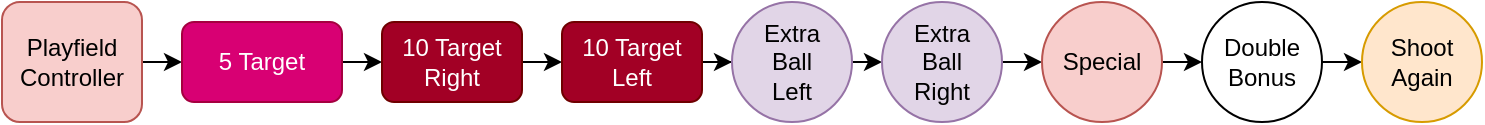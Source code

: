 <mxfile version="16.2.7" type="device"><diagram id="nQC83BNGX7hY9wkKAqvA" name="Page-1"><mxGraphModel dx="1422" dy="762" grid="1" gridSize="10" guides="1" tooltips="1" connect="1" arrows="1" fold="1" page="1" pageScale="1" pageWidth="850" pageHeight="1100" math="0" shadow="0"><root><mxCell id="0"/><mxCell id="1" parent="0"/><mxCell id="tRzG07yxQn95GQV_hKka-11" style="edgeStyle=orthogonalEdgeStyle;rounded=0;orthogonalLoop=1;jettySize=auto;html=1;exitX=1;exitY=0.5;exitDx=0;exitDy=0;entryX=0;entryY=0.5;entryDx=0;entryDy=0;" edge="1" parent="1" source="tRzG07yxQn95GQV_hKka-1" target="tRzG07yxQn95GQV_hKka-2"><mxGeometry relative="1" as="geometry"/></mxCell><mxCell id="tRzG07yxQn95GQV_hKka-1" value="Playfield&lt;br&gt;Controller" style="rounded=1;whiteSpace=wrap;html=1;fillColor=#f8cecc;strokeColor=#b85450;" vertex="1" parent="1"><mxGeometry x="30" y="70" width="70" height="60" as="geometry"/></mxCell><mxCell id="tRzG07yxQn95GQV_hKka-12" style="edgeStyle=orthogonalEdgeStyle;rounded=0;orthogonalLoop=1;jettySize=auto;html=1;exitX=1;exitY=0.5;exitDx=0;exitDy=0;entryX=0;entryY=0.5;entryDx=0;entryDy=0;" edge="1" parent="1" source="tRzG07yxQn95GQV_hKka-2" target="tRzG07yxQn95GQV_hKka-3"><mxGeometry relative="1" as="geometry"/></mxCell><mxCell id="tRzG07yxQn95GQV_hKka-2" value="5 Target" style="rounded=1;whiteSpace=wrap;html=1;fillColor=#d80073;strokeColor=#A50040;fontColor=#ffffff;" vertex="1" parent="1"><mxGeometry x="120" y="80" width="80" height="40" as="geometry"/></mxCell><mxCell id="tRzG07yxQn95GQV_hKka-13" style="edgeStyle=orthogonalEdgeStyle;rounded=0;orthogonalLoop=1;jettySize=auto;html=1;exitX=1;exitY=0.5;exitDx=0;exitDy=0;entryX=0;entryY=0.5;entryDx=0;entryDy=0;" edge="1" parent="1" source="tRzG07yxQn95GQV_hKka-3" target="tRzG07yxQn95GQV_hKka-4"><mxGeometry relative="1" as="geometry"/></mxCell><mxCell id="tRzG07yxQn95GQV_hKka-3" value="10 Target Right" style="rounded=1;whiteSpace=wrap;html=1;fillColor=#a20025;fontColor=#ffffff;strokeColor=#6F0000;" vertex="1" parent="1"><mxGeometry x="220" y="80" width="70" height="40" as="geometry"/></mxCell><mxCell id="tRzG07yxQn95GQV_hKka-14" style="edgeStyle=orthogonalEdgeStyle;rounded=0;orthogonalLoop=1;jettySize=auto;html=1;exitX=1;exitY=0.5;exitDx=0;exitDy=0;" edge="1" parent="1" source="tRzG07yxQn95GQV_hKka-4" target="tRzG07yxQn95GQV_hKka-6"><mxGeometry relative="1" as="geometry"/></mxCell><mxCell id="tRzG07yxQn95GQV_hKka-4" value="10 Target Left" style="rounded=1;whiteSpace=wrap;html=1;fillColor=#a20025;fontColor=#ffffff;strokeColor=#6F0000;" vertex="1" parent="1"><mxGeometry x="310" y="80" width="70" height="40" as="geometry"/></mxCell><mxCell id="tRzG07yxQn95GQV_hKka-15" style="edgeStyle=orthogonalEdgeStyle;rounded=0;orthogonalLoop=1;jettySize=auto;html=1;exitX=1;exitY=0.5;exitDx=0;exitDy=0;entryX=0;entryY=0.5;entryDx=0;entryDy=0;" edge="1" parent="1" source="tRzG07yxQn95GQV_hKka-6" target="tRzG07yxQn95GQV_hKka-7"><mxGeometry relative="1" as="geometry"/></mxCell><mxCell id="tRzG07yxQn95GQV_hKka-6" value="Extra&lt;br&gt;Ball&lt;br&gt;Left" style="ellipse;whiteSpace=wrap;html=1;aspect=fixed;fillColor=#e1d5e7;strokeColor=#9673a6;" vertex="1" parent="1"><mxGeometry x="395" y="70" width="60" height="60" as="geometry"/></mxCell><mxCell id="tRzG07yxQn95GQV_hKka-16" style="edgeStyle=orthogonalEdgeStyle;rounded=0;orthogonalLoop=1;jettySize=auto;html=1;exitX=1;exitY=0.5;exitDx=0;exitDy=0;entryX=0;entryY=0.5;entryDx=0;entryDy=0;" edge="1" parent="1" source="tRzG07yxQn95GQV_hKka-7" target="tRzG07yxQn95GQV_hKka-8"><mxGeometry relative="1" as="geometry"/></mxCell><mxCell id="tRzG07yxQn95GQV_hKka-7" value="Extra &lt;br&gt;Ball &lt;br&gt;Right" style="ellipse;whiteSpace=wrap;html=1;aspect=fixed;fillColor=#e1d5e7;strokeColor=#9673a6;" vertex="1" parent="1"><mxGeometry x="470" y="70" width="60" height="60" as="geometry"/></mxCell><mxCell id="tRzG07yxQn95GQV_hKka-17" style="edgeStyle=orthogonalEdgeStyle;rounded=0;orthogonalLoop=1;jettySize=auto;html=1;exitX=1;exitY=0.5;exitDx=0;exitDy=0;entryX=0;entryY=0.5;entryDx=0;entryDy=0;" edge="1" parent="1" source="tRzG07yxQn95GQV_hKka-8" target="tRzG07yxQn95GQV_hKka-9"><mxGeometry relative="1" as="geometry"/></mxCell><mxCell id="tRzG07yxQn95GQV_hKka-8" value="Special" style="ellipse;whiteSpace=wrap;html=1;aspect=fixed;fillColor=#f8cecc;strokeColor=#b85450;" vertex="1" parent="1"><mxGeometry x="550" y="70" width="60" height="60" as="geometry"/></mxCell><mxCell id="tRzG07yxQn95GQV_hKka-18" style="edgeStyle=orthogonalEdgeStyle;rounded=0;orthogonalLoop=1;jettySize=auto;html=1;exitX=1;exitY=0.5;exitDx=0;exitDy=0;entryX=0;entryY=0.5;entryDx=0;entryDy=0;" edge="1" parent="1" source="tRzG07yxQn95GQV_hKka-9" target="tRzG07yxQn95GQV_hKka-10"><mxGeometry relative="1" as="geometry"/></mxCell><mxCell id="tRzG07yxQn95GQV_hKka-9" value="Double&lt;br&gt;Bonus" style="ellipse;whiteSpace=wrap;html=1;aspect=fixed;" vertex="1" parent="1"><mxGeometry x="630" y="70" width="60" height="60" as="geometry"/></mxCell><mxCell id="tRzG07yxQn95GQV_hKka-10" value="Shoot&lt;br&gt;Again" style="ellipse;whiteSpace=wrap;html=1;aspect=fixed;fillColor=#ffe6cc;strokeColor=#d79b00;" vertex="1" parent="1"><mxGeometry x="710" y="70" width="60" height="60" as="geometry"/></mxCell></root></mxGraphModel></diagram></mxfile>